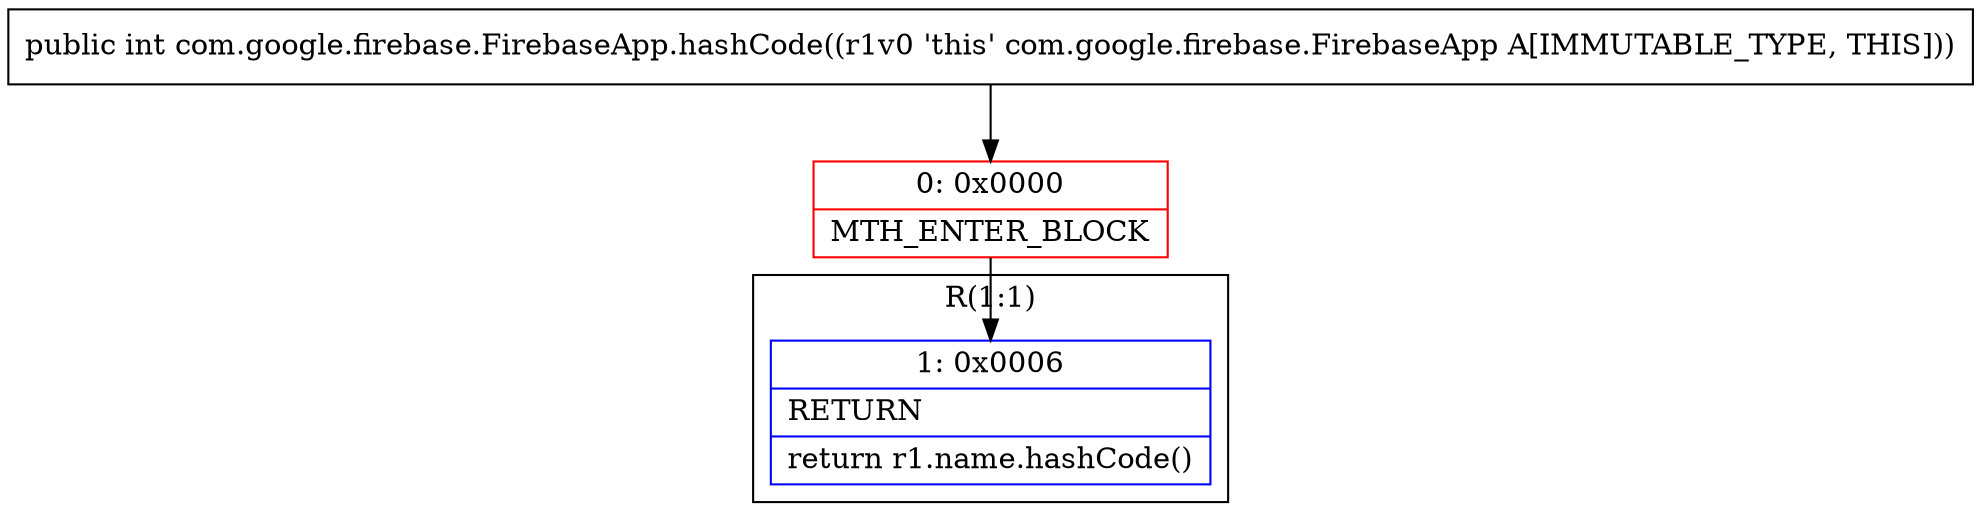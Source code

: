 digraph "CFG forcom.google.firebase.FirebaseApp.hashCode()I" {
subgraph cluster_Region_304105875 {
label = "R(1:1)";
node [shape=record,color=blue];
Node_1 [shape=record,label="{1\:\ 0x0006|RETURN\l|return r1.name.hashCode()\l}"];
}
Node_0 [shape=record,color=red,label="{0\:\ 0x0000|MTH_ENTER_BLOCK\l}"];
MethodNode[shape=record,label="{public int com.google.firebase.FirebaseApp.hashCode((r1v0 'this' com.google.firebase.FirebaseApp A[IMMUTABLE_TYPE, THIS])) }"];
MethodNode -> Node_0;
Node_0 -> Node_1;
}


